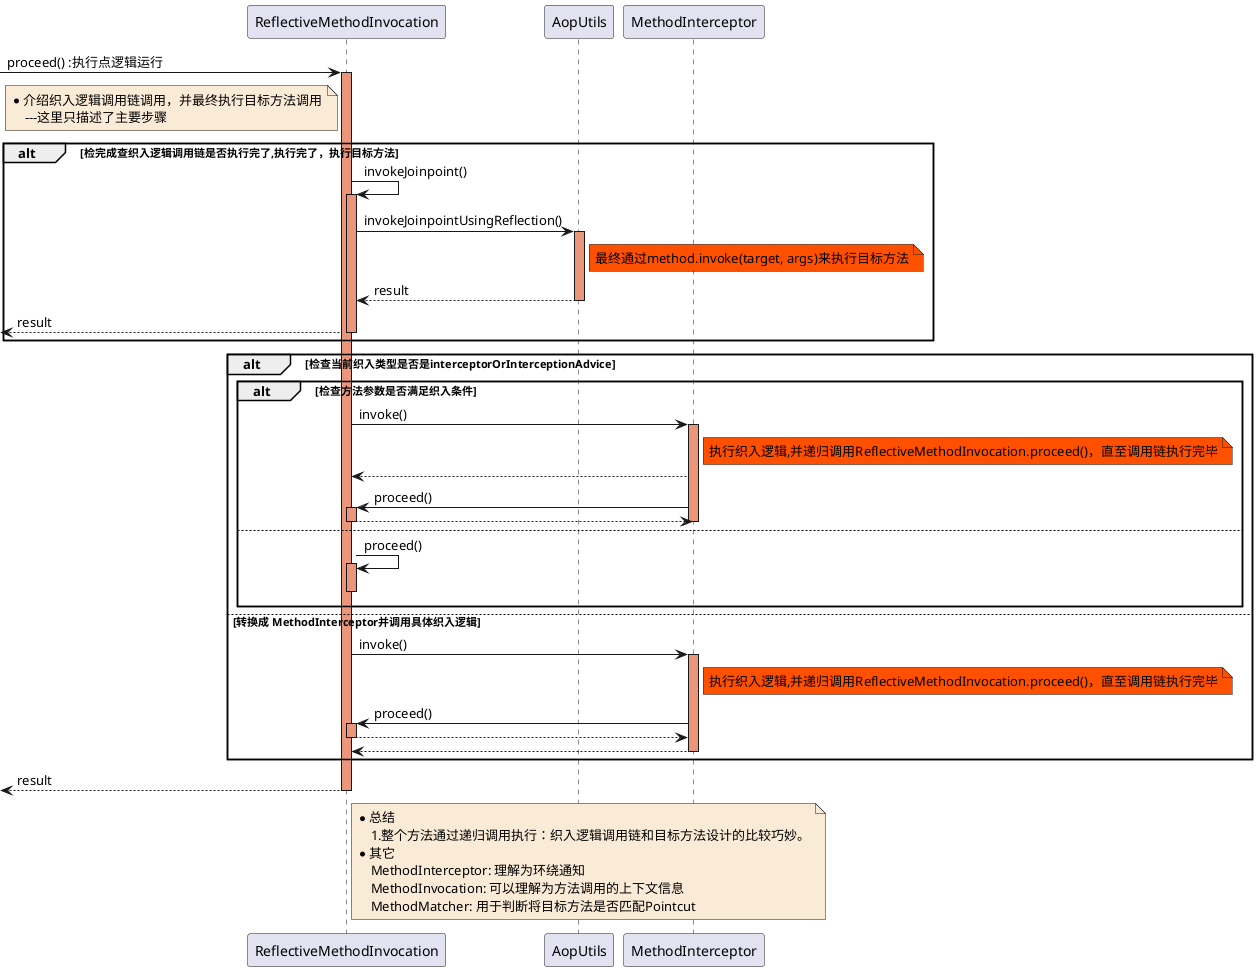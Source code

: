 @startuml
-> ReflectiveMethodInvocation: proceed() :执行点逻辑运行
activate ReflectiveMethodInvocation #DarkSalmon

note left of ReflectiveMethodInvocation #FAEBD7
    *介绍织入逻辑调用链调用，并最终执行目标方法调用
        ---这里只描述了主要步骤
end note
    alt 检完成查织入逻辑调用链是否执行完了,执行完了，执行目标方法
        ReflectiveMethodInvocation -> ReflectiveMethodInvocation : invokeJoinpoint()
        activate ReflectiveMethodInvocation #DarkSalmon
            ReflectiveMethodInvocation -> AopUtils : invokeJoinpointUsingReflection()
            activate AopUtils #DarkSalmon
                note right of AopUtils #FF5000
                    最终通过method.invoke(target, args)来执行目标方法
                end note
            AopUtils --> ReflectiveMethodInvocation : result
            deactivate AopUtils
    <-- ReflectiveMethodInvocation : result
        deactivate ReflectiveMethodInvocation
    end

    alt 检查当前织入类型是否是interceptorOrInterceptionAdvice
        alt 检查方法参数是否满足织入条件
            ReflectiveMethodInvocation -> MethodInterceptor :invoke()
            activate MethodInterceptor #DarkSalmon
                note right of MethodInterceptor #FF5000
                    执行织入逻辑,并递归调用ReflectiveMethodInvocation.proceed()，直至调用链执行完毕
                end note
            MethodInterceptor --> ReflectiveMethodInvocation

            MethodInterceptor -> ReflectiveMethodInvocation :proceed()
            activate ReflectiveMethodInvocation #DarkSalmon
            ReflectiveMethodInvocation --> MethodInterceptor
            deactivate ReflectiveMethodInvocation

            deactivate MethodInterceptor
        else


            ReflectiveMethodInvocation -> ReflectiveMethodInvocation :proceed()
            activate ReflectiveMethodInvocation #DarkSalmon

            deactivate ReflectiveMethodInvocation
        end

    else 转换成 MethodInterceptor并调用具体织入逻辑
        ReflectiveMethodInvocation -> MethodInterceptor :invoke()
        activate MethodInterceptor #DarkSalmon
            note right of MethodInterceptor #FF5000
                执行织入逻辑,并递归调用ReflectiveMethodInvocation.proceed()，直至调用链执行完毕
            end note

            MethodInterceptor -> ReflectiveMethodInvocation :proceed()
            activate ReflectiveMethodInvocation #DarkSalmon
            ReflectiveMethodInvocation --> MethodInterceptor
            deactivate ReflectiveMethodInvocation

        MethodInterceptor --> ReflectiveMethodInvocation
        deactivate MethodInterceptor
    end
<-- ReflectiveMethodInvocation : result
deactivate ReflectiveMethodInvocation
note right of ReflectiveMethodInvocation #FAEBD7
*总结
    1.整个方法通过递归调用执行：织入逻辑调用链和目标方法设计的比较巧妙。
*其它
    MethodInterceptor: 理解为环绕通知
    MethodInvocation: 可以理解为方法调用的上下文信息
    MethodMatcher: 用于判断将目标方法是否匹配Pointcut
end note

@enduml